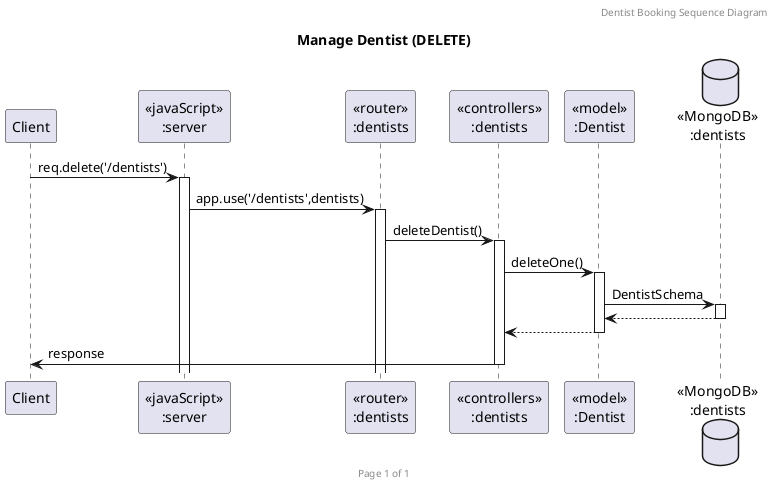 @startuml Manage Dentist (DELETE)

header Dentist Booking Sequence Diagram
footer Page %page% of %lastpage%
title "Manage Dentist (DELETE)"

participant "Client" as client
participant "<<javaScript>>\n:server" as server
participant "<<router>>\n:dentists" as routerDentists
participant "<<controllers>>\n:dentists" as controllersDentists
participant "<<model>>\n:Dentist" as modelDentist
database "<<MongoDB>>\n:dentists" as DentistsDatabase

client->server ++:req.delete('/dentists')
server->routerDentists ++:app.use('/dentists',dentists)
routerDentists -> controllersDentists ++:deleteDentist()
controllersDentists->modelDentist ++:deleteOne()
modelDentist ->DentistsDatabase ++: DentistSchema
DentistsDatabase --> modelDentist --:
controllersDentists <-- modelDentist --:
controllersDentists->client --:response

@enduml
